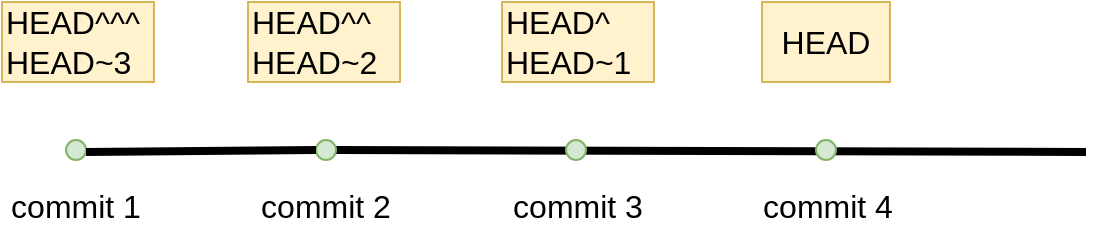 <mxfile version="10.7.2" type="device"><diagram id="7ITYNCWSrhPT5k5qIQV_" name="Page-1"><mxGraphModel dx="918" dy="682" grid="1" gridSize="10" guides="1" tooltips="1" connect="1" arrows="1" fold="1" page="1" pageScale="1" pageWidth="850" pageHeight="1100" math="0" shadow="0"><root><mxCell id="0"/><mxCell id="1" parent="0"/><mxCell id="a0ZS1VpFRd85JGep3JWm-1" value="" style="endArrow=none;html=1;strokeWidth=4;" edge="1" parent="1" source="a0ZS1VpFRd85JGep3JWm-3"><mxGeometry width="50" height="50" relative="1" as="geometry"><mxPoint x="161" y="345" as="sourcePoint"/><mxPoint x="661" y="345" as="targetPoint"/></mxGeometry></mxCell><mxCell id="a0ZS1VpFRd85JGep3JWm-2" value="" style="ellipse;whiteSpace=wrap;html=1;aspect=fixed;fillColor=#d5e8d4;strokeColor=#82b366;" vertex="1" parent="1"><mxGeometry x="151" y="339" width="10" height="10" as="geometry"/></mxCell><mxCell id="a0ZS1VpFRd85JGep3JWm-3" value="" style="ellipse;whiteSpace=wrap;html=1;aspect=fixed;fillColor=#d5e8d4;strokeColor=#82b366;" vertex="1" parent="1"><mxGeometry x="276" y="339" width="10" height="10" as="geometry"/></mxCell><mxCell id="a0ZS1VpFRd85JGep3JWm-5" value="" style="endArrow=none;html=1;strokeWidth=4;" edge="1" parent="1" target="a0ZS1VpFRd85JGep3JWm-3"><mxGeometry width="50" height="50" relative="1" as="geometry"><mxPoint x="161" y="345" as="sourcePoint"/><mxPoint x="661" y="345" as="targetPoint"/></mxGeometry></mxCell><mxCell id="a0ZS1VpFRd85JGep3JWm-6" value="" style="ellipse;whiteSpace=wrap;html=1;aspect=fixed;fillColor=#d5e8d4;strokeColor=#82b366;" vertex="1" parent="1"><mxGeometry x="401" y="339" width="10" height="10" as="geometry"/></mxCell><mxCell id="a0ZS1VpFRd85JGep3JWm-7" value="" style="ellipse;whiteSpace=wrap;html=1;aspect=fixed;fillColor=#d5e8d4;strokeColor=#82b366;" vertex="1" parent="1"><mxGeometry x="526" y="339" width="10" height="10" as="geometry"/></mxCell><mxCell id="a0ZS1VpFRd85JGep3JWm-8" value="commit 1" style="text;html=1;strokeColor=none;fillColor=none;align=center;verticalAlign=middle;whiteSpace=wrap;rounded=0;fontSize=16;" vertex="1" parent="1"><mxGeometry x="119" y="362" width="74" height="20" as="geometry"/></mxCell><mxCell id="a0ZS1VpFRd85JGep3JWm-9" value="commit 2" style="text;html=1;strokeColor=none;fillColor=none;align=center;verticalAlign=middle;whiteSpace=wrap;rounded=0;fontSize=16;" vertex="1" parent="1"><mxGeometry x="244" y="362" width="74" height="20" as="geometry"/></mxCell><mxCell id="a0ZS1VpFRd85JGep3JWm-10" value="commit 3" style="text;html=1;strokeColor=none;fillColor=none;align=center;verticalAlign=middle;whiteSpace=wrap;rounded=0;fontSize=16;" vertex="1" parent="1"><mxGeometry x="370" y="362" width="74" height="20" as="geometry"/></mxCell><mxCell id="a0ZS1VpFRd85JGep3JWm-11" value="commit 4" style="text;html=1;strokeColor=none;fillColor=none;align=center;verticalAlign=middle;whiteSpace=wrap;rounded=0;fontSize=16;" vertex="1" parent="1"><mxGeometry x="495" y="362" width="74" height="20" as="geometry"/></mxCell><mxCell id="a0ZS1VpFRd85JGep3JWm-12" value="HEAD" style="rounded=0;whiteSpace=wrap;html=1;fontSize=16;fillColor=#fff2cc;strokeColor=#d6b656;" vertex="1" parent="1"><mxGeometry x="499" y="270" width="64" height="40" as="geometry"/></mxCell><mxCell id="a0ZS1VpFRd85JGep3JWm-13" value="HEAD^&lt;br&gt;HEAD~1&lt;br&gt;" style="rounded=0;whiteSpace=wrap;html=1;fontSize=16;fillColor=#fff2cc;strokeColor=#d6b656;align=left;" vertex="1" parent="1"><mxGeometry x="369" y="270" width="76" height="40" as="geometry"/></mxCell><mxCell id="a0ZS1VpFRd85JGep3JWm-14" value="HEAD^^&lt;br&gt;HEAD~2&lt;br&gt;" style="rounded=0;whiteSpace=wrap;html=1;fontSize=16;fillColor=#fff2cc;strokeColor=#d6b656;align=left;" vertex="1" parent="1"><mxGeometry x="242" y="270" width="76" height="40" as="geometry"/></mxCell><mxCell id="a0ZS1VpFRd85JGep3JWm-15" value="HEAD^^^&lt;br&gt;HEAD~3&lt;br&gt;" style="rounded=0;whiteSpace=wrap;html=1;fontSize=16;fillColor=#fff2cc;strokeColor=#d6b656;align=left;" vertex="1" parent="1"><mxGeometry x="119" y="270" width="76" height="40" as="geometry"/></mxCell></root></mxGraphModel></diagram></mxfile>